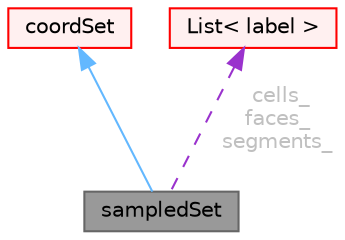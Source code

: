 digraph "sampledSet"
{
 // LATEX_PDF_SIZE
  bgcolor="transparent";
  edge [fontname=Helvetica,fontsize=10,labelfontname=Helvetica,labelfontsize=10];
  node [fontname=Helvetica,fontsize=10,shape=box,height=0.2,width=0.4];
  Node1 [id="Node000001",label="sampledSet",height=0.2,width=0.4,color="gray40", fillcolor="grey60", style="filled", fontcolor="black",tooltip="Holds list of sampling points which is filled at construction time. Various implementations of this b..."];
  Node2 -> Node1 [id="edge1_Node000001_Node000002",dir="back",color="steelblue1",style="solid",tooltip=" "];
  Node2 [id="Node000002",label="coordSet",height=0.2,width=0.4,color="red", fillcolor="#FFF0F0", style="filled",URL="$classFoam_1_1coordSet.html",tooltip="Holds list of sampling positions."];
  Node19 -> Node1 [id="edge2_Node000001_Node000019",dir="back",color="darkorchid3",style="dashed",tooltip=" ",label=" cells_\nfaces_\nsegments_",fontcolor="grey" ];
  Node19 [id="Node000019",label="List\< label \>",height=0.2,width=0.4,color="red", fillcolor="#FFF0F0", style="filled",URL="$classFoam_1_1List.html",tooltip=" "];
}

